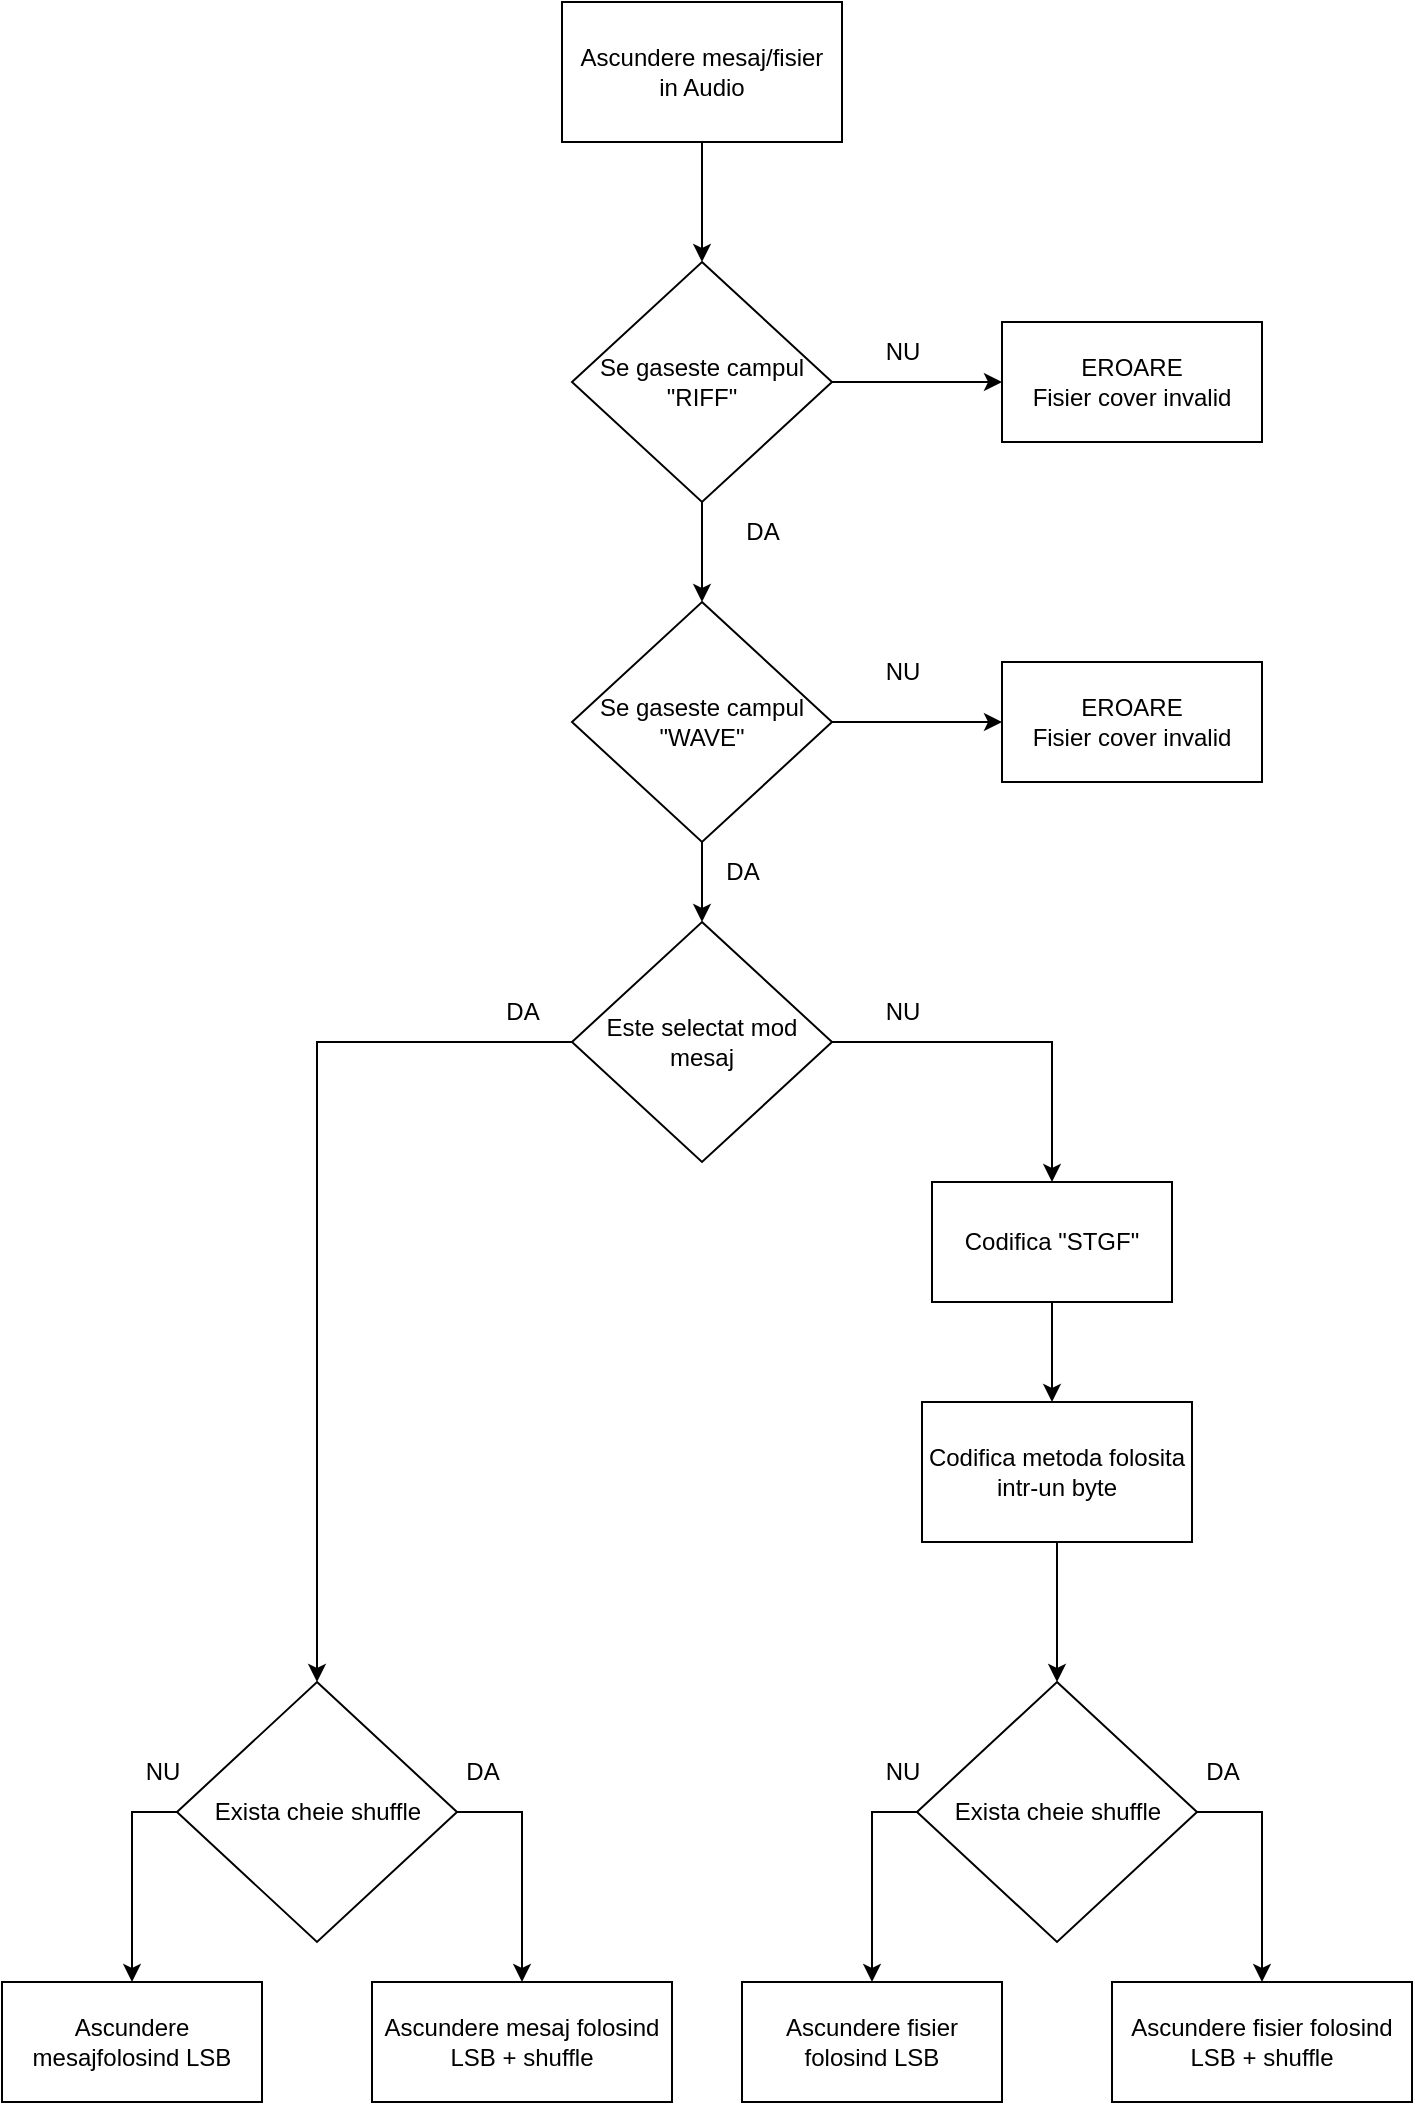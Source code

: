 <mxfile version="27.1.5">
  <diagram name="Page-1" id="3jqBxjU8QRed24UR6xSU">
    <mxGraphModel dx="1665" dy="749" grid="1" gridSize="10" guides="1" tooltips="1" connect="1" arrows="1" fold="1" page="1" pageScale="1" pageWidth="2000" pageHeight="2000" math="0" shadow="0">
      <root>
        <mxCell id="0" />
        <mxCell id="1" parent="0" />
        <mxCell id="W2FJtYAWaFXLXKaA_CzM-1" style="edgeStyle=orthogonalEdgeStyle;rounded=0;orthogonalLoop=1;jettySize=auto;html=1;exitX=0.5;exitY=1;exitDx=0;exitDy=0;entryX=0.5;entryY=0;entryDx=0;entryDy=0;strokeColor=light-dark(#000000,#3333FF);" edge="1" parent="1" source="W2FJtYAWaFXLXKaA_CzM-2" target="W2FJtYAWaFXLXKaA_CzM-5">
          <mxGeometry relative="1" as="geometry" />
        </mxCell>
        <mxCell id="W2FJtYAWaFXLXKaA_CzM-2" value="Ascundere mesaj/fisier&lt;div&gt;in Audio&lt;/div&gt;" style="rounded=0;whiteSpace=wrap;html=1;" vertex="1" parent="1">
          <mxGeometry x="670" y="80" width="140" height="70" as="geometry" />
        </mxCell>
        <mxCell id="W2FJtYAWaFXLXKaA_CzM-3" style="edgeStyle=orthogonalEdgeStyle;rounded=0;orthogonalLoop=1;jettySize=auto;html=1;exitX=1;exitY=0.5;exitDx=0;exitDy=0;strokeColor=light-dark(#000000,#3333FF);" edge="1" parent="1" source="W2FJtYAWaFXLXKaA_CzM-5">
          <mxGeometry relative="1" as="geometry">
            <mxPoint x="890" y="270" as="targetPoint" />
          </mxGeometry>
        </mxCell>
        <mxCell id="W2FJtYAWaFXLXKaA_CzM-4" style="edgeStyle=orthogonalEdgeStyle;rounded=0;orthogonalLoop=1;jettySize=auto;html=1;exitX=0.5;exitY=1;exitDx=0;exitDy=0;entryX=0.5;entryY=0;entryDx=0;entryDy=0;strokeColor=light-dark(#000000,#3333FF);" edge="1" parent="1" source="W2FJtYAWaFXLXKaA_CzM-5" target="W2FJtYAWaFXLXKaA_CzM-9">
          <mxGeometry relative="1" as="geometry" />
        </mxCell>
        <mxCell id="W2FJtYAWaFXLXKaA_CzM-5" value="Se gaseste campul &quot;RIFF&quot;" style="rhombus;whiteSpace=wrap;html=1;" vertex="1" parent="1">
          <mxGeometry x="675" y="210" width="130" height="120" as="geometry" />
        </mxCell>
        <mxCell id="W2FJtYAWaFXLXKaA_CzM-6" value="&lt;font style=&quot;color: light-dark(rgb(0, 0, 0), rgb(153, 153, 255));&quot;&gt;NU&lt;/font&gt;" style="text;html=1;align=center;verticalAlign=middle;resizable=0;points=[];autosize=1;strokeColor=none;fillColor=none;" vertex="1" parent="1">
          <mxGeometry x="820" y="240" width="40" height="30" as="geometry" />
        </mxCell>
        <mxCell id="W2FJtYAWaFXLXKaA_CzM-7" value="EROARE&lt;br&gt;Fisier cover invalid" style="rounded=0;whiteSpace=wrap;html=1;" vertex="1" parent="1">
          <mxGeometry x="890" y="240" width="130" height="60" as="geometry" />
        </mxCell>
        <mxCell id="W2FJtYAWaFXLXKaA_CzM-8" style="edgeStyle=orthogonalEdgeStyle;rounded=0;orthogonalLoop=1;jettySize=auto;html=1;exitX=1;exitY=0.5;exitDx=0;exitDy=0;entryX=0;entryY=0.5;entryDx=0;entryDy=0;strokeColor=light-dark(#000000,#3333FF);" edge="1" parent="1" source="W2FJtYAWaFXLXKaA_CzM-9" target="W2FJtYAWaFXLXKaA_CzM-11">
          <mxGeometry relative="1" as="geometry" />
        </mxCell>
        <mxCell id="W2FJtYAWaFXLXKaA_CzM-15" style="edgeStyle=orthogonalEdgeStyle;rounded=0;orthogonalLoop=1;jettySize=auto;html=1;exitX=0.5;exitY=1;exitDx=0;exitDy=0;entryX=0.5;entryY=0;entryDx=0;entryDy=0;strokeColor=light-dark(#000000,#3333FF);" edge="1" parent="1" source="W2FJtYAWaFXLXKaA_CzM-9" target="W2FJtYAWaFXLXKaA_CzM-14">
          <mxGeometry relative="1" as="geometry" />
        </mxCell>
        <mxCell id="W2FJtYAWaFXLXKaA_CzM-9" value="Se gaseste campul &quot;WAVE&quot;" style="rhombus;whiteSpace=wrap;html=1;" vertex="1" parent="1">
          <mxGeometry x="675" y="380" width="130" height="120" as="geometry" />
        </mxCell>
        <mxCell id="W2FJtYAWaFXLXKaA_CzM-10" value="&lt;font style=&quot;color: light-dark(rgb(0, 0, 0), rgb(153, 153, 255));&quot;&gt;DA&lt;/font&gt;" style="text;html=1;align=center;verticalAlign=middle;resizable=0;points=[];autosize=1;strokeColor=none;fillColor=none;" vertex="1" parent="1">
          <mxGeometry x="750" y="330" width="40" height="30" as="geometry" />
        </mxCell>
        <mxCell id="W2FJtYAWaFXLXKaA_CzM-11" value="EROARE&lt;br&gt;Fisier cover invalid" style="rounded=0;whiteSpace=wrap;html=1;" vertex="1" parent="1">
          <mxGeometry x="890" y="410" width="130" height="60" as="geometry" />
        </mxCell>
        <mxCell id="W2FJtYAWaFXLXKaA_CzM-12" value="&lt;font style=&quot;color: light-dark(rgb(0, 0, 0), rgb(153, 153, 255));&quot;&gt;NU&lt;/font&gt;" style="text;html=1;align=center;verticalAlign=middle;resizable=0;points=[];autosize=1;strokeColor=none;fillColor=none;" vertex="1" parent="1">
          <mxGeometry x="820" y="400" width="40" height="30" as="geometry" />
        </mxCell>
        <mxCell id="W2FJtYAWaFXLXKaA_CzM-17" style="edgeStyle=orthogonalEdgeStyle;rounded=0;orthogonalLoop=1;jettySize=auto;html=1;exitX=0;exitY=0.5;exitDx=0;exitDy=0;strokeColor=light-dark(#000000,#3333FF);" edge="1" parent="1" source="W2FJtYAWaFXLXKaA_CzM-14" target="W2FJtYAWaFXLXKaA_CzM-34">
          <mxGeometry relative="1" as="geometry">
            <mxPoint x="560" y="600" as="targetPoint" />
          </mxGeometry>
        </mxCell>
        <mxCell id="W2FJtYAWaFXLXKaA_CzM-19" style="edgeStyle=orthogonalEdgeStyle;rounded=0;orthogonalLoop=1;jettySize=auto;html=1;exitX=1;exitY=0.5;exitDx=0;exitDy=0;entryX=0.5;entryY=0;entryDx=0;entryDy=0;strokeColor=light-dark(#000000,#3333FF);" edge="1" parent="1" source="W2FJtYAWaFXLXKaA_CzM-14" target="W2FJtYAWaFXLXKaA_CzM-22">
          <mxGeometry relative="1" as="geometry">
            <mxPoint x="900" y="600" as="targetPoint" />
          </mxGeometry>
        </mxCell>
        <mxCell id="W2FJtYAWaFXLXKaA_CzM-14" value="Este selectat mod mesaj" style="rhombus;whiteSpace=wrap;html=1;" vertex="1" parent="1">
          <mxGeometry x="675" y="540" width="130" height="120" as="geometry" />
        </mxCell>
        <mxCell id="W2FJtYAWaFXLXKaA_CzM-16" value="&lt;font style=&quot;color: light-dark(rgb(0, 0, 0), rgb(153, 153, 255));&quot;&gt;DA&lt;/font&gt;" style="text;html=1;align=center;verticalAlign=middle;resizable=0;points=[];autosize=1;strokeColor=none;fillColor=none;" vertex="1" parent="1">
          <mxGeometry x="740" y="500" width="40" height="30" as="geometry" />
        </mxCell>
        <mxCell id="W2FJtYAWaFXLXKaA_CzM-18" value="&lt;font style=&quot;color: light-dark(rgb(0, 0, 0), rgb(153, 153, 255));&quot;&gt;DA&lt;/font&gt;" style="text;html=1;align=center;verticalAlign=middle;resizable=0;points=[];autosize=1;strokeColor=none;fillColor=none;" vertex="1" parent="1">
          <mxGeometry x="630" y="570" width="40" height="30" as="geometry" />
        </mxCell>
        <mxCell id="W2FJtYAWaFXLXKaA_CzM-20" value="&lt;font style=&quot;color: light-dark(rgb(0, 0, 0), rgb(153, 153, 255));&quot;&gt;NU&lt;/font&gt;" style="text;html=1;align=center;verticalAlign=middle;resizable=0;points=[];autosize=1;strokeColor=none;fillColor=none;" vertex="1" parent="1">
          <mxGeometry x="820" y="570" width="40" height="30" as="geometry" />
        </mxCell>
        <mxCell id="W2FJtYAWaFXLXKaA_CzM-21" style="edgeStyle=orthogonalEdgeStyle;rounded=0;orthogonalLoop=1;jettySize=auto;html=1;exitX=0.5;exitY=1;exitDx=0;exitDy=0;entryX=0.5;entryY=0;entryDx=0;entryDy=0;strokeColor=light-dark(#000000,#3333FF);" edge="1" parent="1" source="W2FJtYAWaFXLXKaA_CzM-22">
          <mxGeometry relative="1" as="geometry">
            <mxPoint x="915" y="780" as="targetPoint" />
          </mxGeometry>
        </mxCell>
        <mxCell id="W2FJtYAWaFXLXKaA_CzM-22" value="Codifica &quot;STGF&quot;" style="rounded=0;whiteSpace=wrap;html=1;" vertex="1" parent="1">
          <mxGeometry x="855" y="670" width="120" height="60" as="geometry" />
        </mxCell>
        <mxCell id="W2FJtYAWaFXLXKaA_CzM-31" style="edgeStyle=orthogonalEdgeStyle;rounded=0;orthogonalLoop=1;jettySize=auto;html=1;exitX=0.5;exitY=1;exitDx=0;exitDy=0;entryX=0.5;entryY=0;entryDx=0;entryDy=0;strokeColor=light-dark(#000000,#3333FF);" edge="1" parent="1" source="W2FJtYAWaFXLXKaA_CzM-23" target="W2FJtYAWaFXLXKaA_CzM-26">
          <mxGeometry relative="1" as="geometry" />
        </mxCell>
        <mxCell id="W2FJtYAWaFXLXKaA_CzM-23" value="Codifica metoda folosita intr-un byte" style="rounded=0;whiteSpace=wrap;html=1;" vertex="1" parent="1">
          <mxGeometry x="850" y="780" width="135" height="70" as="geometry" />
        </mxCell>
        <mxCell id="W2FJtYAWaFXLXKaA_CzM-24" style="edgeStyle=orthogonalEdgeStyle;rounded=0;orthogonalLoop=1;jettySize=auto;html=1;exitX=1;exitY=0.5;exitDx=0;exitDy=0;entryX=0.5;entryY=0;entryDx=0;entryDy=0;strokeColor=light-dark(#000000,#3333FF);" edge="1" parent="1" source="W2FJtYAWaFXLXKaA_CzM-26" target="W2FJtYAWaFXLXKaA_CzM-30">
          <mxGeometry relative="1" as="geometry">
            <mxPoint x="1050" y="975" as="targetPoint" />
          </mxGeometry>
        </mxCell>
        <mxCell id="W2FJtYAWaFXLXKaA_CzM-25" style="edgeStyle=orthogonalEdgeStyle;rounded=0;orthogonalLoop=1;jettySize=auto;html=1;exitX=0;exitY=0.5;exitDx=0;exitDy=0;entryX=0.5;entryY=0;entryDx=0;entryDy=0;strokeColor=light-dark(#000000,#3333FF);" edge="1" parent="1" source="W2FJtYAWaFXLXKaA_CzM-26" target="W2FJtYAWaFXLXKaA_CzM-29">
          <mxGeometry relative="1" as="geometry">
            <mxPoint x="810" y="975" as="targetPoint" />
          </mxGeometry>
        </mxCell>
        <mxCell id="W2FJtYAWaFXLXKaA_CzM-26" value="Exista cheie shuffle" style="rhombus;whiteSpace=wrap;html=1;" vertex="1" parent="1">
          <mxGeometry x="847.5" y="920" width="140" height="130" as="geometry" />
        </mxCell>
        <mxCell id="W2FJtYAWaFXLXKaA_CzM-27" value="&lt;font style=&quot;color: light-dark(rgb(0, 0, 0), rgb(153, 153, 255));&quot;&gt;DA&lt;/font&gt;" style="text;html=1;align=center;verticalAlign=middle;resizable=0;points=[];autosize=1;strokeColor=none;fillColor=none;" vertex="1" parent="1">
          <mxGeometry x="980" y="950" width="40" height="30" as="geometry" />
        </mxCell>
        <mxCell id="W2FJtYAWaFXLXKaA_CzM-28" value="&lt;font style=&quot;color: light-dark(rgb(0, 0, 0), rgb(153, 153, 255));&quot;&gt;NU&lt;/font&gt;" style="text;html=1;align=center;verticalAlign=middle;resizable=0;points=[];autosize=1;strokeColor=none;fillColor=none;" vertex="1" parent="1">
          <mxGeometry x="820" y="950" width="40" height="30" as="geometry" />
        </mxCell>
        <mxCell id="W2FJtYAWaFXLXKaA_CzM-29" value="Ascundere fisier folosind LSB" style="rounded=0;whiteSpace=wrap;html=1;" vertex="1" parent="1">
          <mxGeometry x="760" y="1070" width="130" height="60" as="geometry" />
        </mxCell>
        <mxCell id="W2FJtYAWaFXLXKaA_CzM-30" value="Ascundere fisier folosind LSB + shuffle" style="rounded=0;whiteSpace=wrap;html=1;" vertex="1" parent="1">
          <mxGeometry x="945" y="1070" width="150" height="60" as="geometry" />
        </mxCell>
        <mxCell id="W2FJtYAWaFXLXKaA_CzM-32" style="edgeStyle=orthogonalEdgeStyle;rounded=0;orthogonalLoop=1;jettySize=auto;html=1;exitX=1;exitY=0.5;exitDx=0;exitDy=0;entryX=0.5;entryY=0;entryDx=0;entryDy=0;strokeColor=light-dark(#000000,#3333FF);" edge="1" parent="1" source="W2FJtYAWaFXLXKaA_CzM-34" target="W2FJtYAWaFXLXKaA_CzM-38">
          <mxGeometry relative="1" as="geometry">
            <mxPoint x="680" y="975" as="targetPoint" />
          </mxGeometry>
        </mxCell>
        <mxCell id="W2FJtYAWaFXLXKaA_CzM-33" style="edgeStyle=orthogonalEdgeStyle;rounded=0;orthogonalLoop=1;jettySize=auto;html=1;exitX=0;exitY=0.5;exitDx=0;exitDy=0;entryX=0.5;entryY=0;entryDx=0;entryDy=0;strokeColor=light-dark(#000000,#3333FF);" edge="1" parent="1" source="W2FJtYAWaFXLXKaA_CzM-34" target="W2FJtYAWaFXLXKaA_CzM-37">
          <mxGeometry relative="1" as="geometry">
            <mxPoint x="440" y="975" as="targetPoint" />
          </mxGeometry>
        </mxCell>
        <mxCell id="W2FJtYAWaFXLXKaA_CzM-34" value="Exista cheie shuffle" style="rhombus;whiteSpace=wrap;html=1;" vertex="1" parent="1">
          <mxGeometry x="477.5" y="920" width="140" height="130" as="geometry" />
        </mxCell>
        <mxCell id="W2FJtYAWaFXLXKaA_CzM-35" value="&lt;font style=&quot;color: light-dark(rgb(0, 0, 0), rgb(153, 153, 255));&quot;&gt;DA&lt;/font&gt;" style="text;html=1;align=center;verticalAlign=middle;resizable=0;points=[];autosize=1;strokeColor=none;fillColor=none;" vertex="1" parent="1">
          <mxGeometry x="610" y="950" width="40" height="30" as="geometry" />
        </mxCell>
        <mxCell id="W2FJtYAWaFXLXKaA_CzM-36" value="&lt;font style=&quot;color: light-dark(rgb(0, 0, 0), rgb(153, 153, 255));&quot;&gt;NU&lt;/font&gt;" style="text;html=1;align=center;verticalAlign=middle;resizable=0;points=[];autosize=1;strokeColor=none;fillColor=none;" vertex="1" parent="1">
          <mxGeometry x="450" y="950" width="40" height="30" as="geometry" />
        </mxCell>
        <mxCell id="W2FJtYAWaFXLXKaA_CzM-37" value="Ascundere mesajfolosind LSB" style="rounded=0;whiteSpace=wrap;html=1;" vertex="1" parent="1">
          <mxGeometry x="390" y="1070" width="130" height="60" as="geometry" />
        </mxCell>
        <mxCell id="W2FJtYAWaFXLXKaA_CzM-38" value="Ascundere mesaj folosind LSB + shuffle" style="rounded=0;whiteSpace=wrap;html=1;" vertex="1" parent="1">
          <mxGeometry x="575" y="1070" width="150" height="60" as="geometry" />
        </mxCell>
      </root>
    </mxGraphModel>
  </diagram>
</mxfile>

